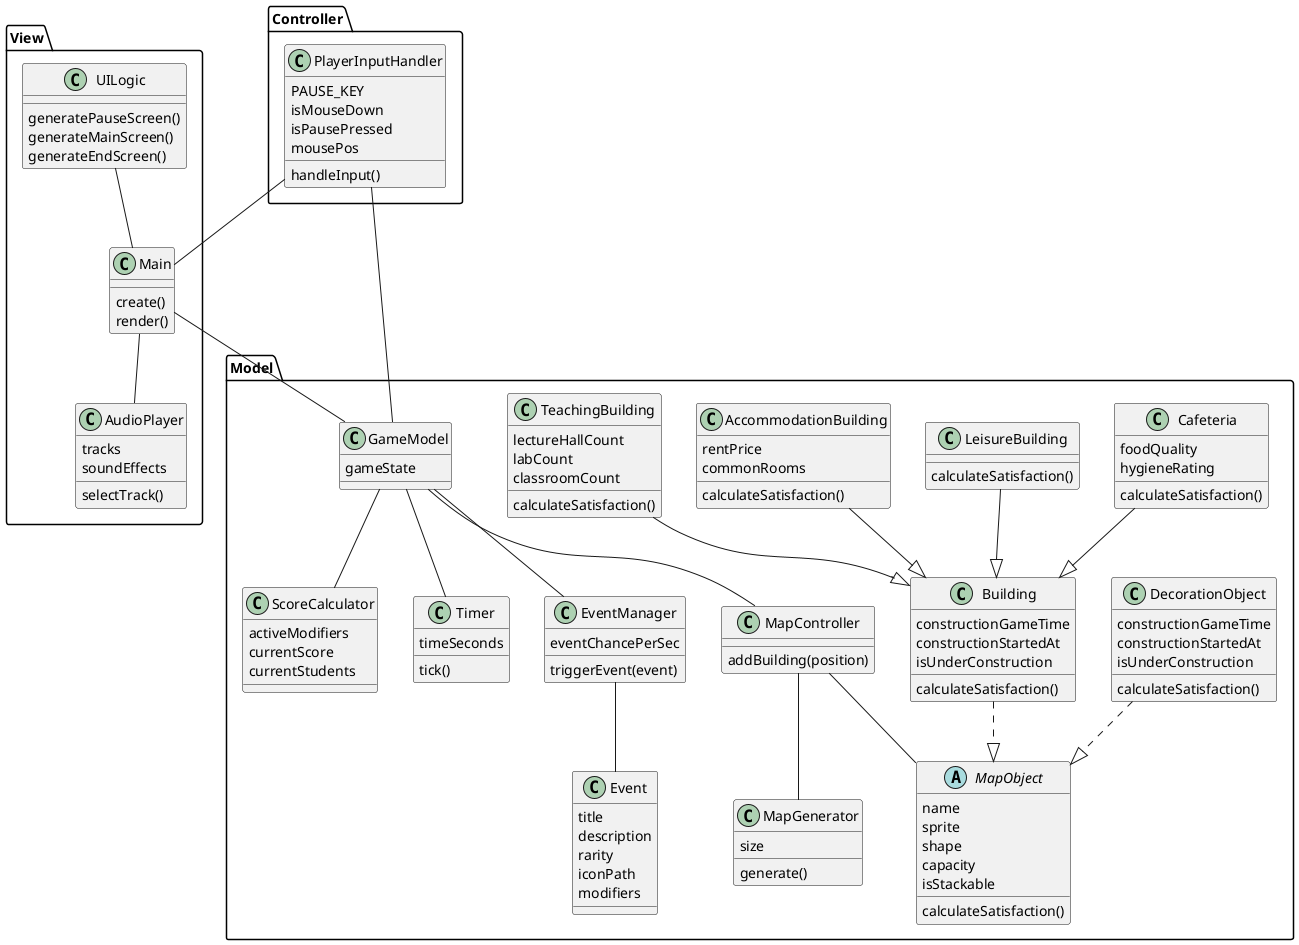 @startuml
Package "Model" {
    class MapController {
        addBuilding(position)
    }
    class MapGenerator {
        size
        generate()
    }
    class Building {
        constructionGameTime
        constructionStartedAt
        isUnderConstruction
        calculateSatisfaction()
    }
    class DecorationObject {
        constructionGameTime
        constructionStartedAt
        isUnderConstruction
        calculateSatisfaction()
    }
    class LeisureBuilding {

        calculateSatisfaction()
    }
    class AccommodationBuilding {
        rentPrice
        commonRooms
        calculateSatisfaction()
    }
    class TeachingBuilding {
        lectureHallCount
        labCount
        classroomCount

        calculateSatisfaction()
    }
    class Cafeteria {
        foodQuality
        hygieneRating
        calculateSatisfaction()
    }
    abstract class MapObject {
        name
        sprite
        shape
        capacity
        isStackable
        calculateSatisfaction()
    }
    class EventManager {
        eventChancePerSec
        triggerEvent(event)
    }
    class Event {
        title
        description
        rarity
        iconPath
        modifiers
    }
    class ScoreCalculator {
        activeModifiers
        currentScore
        currentStudents
    }
    class Timer {
        timeSeconds
        tick()
    }
    class GameModel {
        gameState
    }
}
Package "View" {
    class Main {
        create()
        render()
    }
    class AudioPlayer {
        tracks
        soundEffects
        selectTrack()
    }
    class UILogic {
        generatePauseScreen()
        generateMainScreen()
        generateEndScreen()
    }
}
Package "Controller" {
    class PlayerInputHandler {
        PAUSE_KEY
        isMouseDown
        isPausePressed
        mousePos
        handleInput()
    }
}

Building ..|> MapObject
DecorationObject ..|> MapObject
LeisureBuilding --|> Building
AccommodationBuilding --|> Building
TeachingBuilding --|> Building
Cafeteria --|> Building

MapController -- MapGenerator
MapController -- MapObject

Main -- GameModel
Main -- AudioPlayer

PlayerInputHandler -- GameModel
PlayerInputHandler -- Main

UILogic -- Main

GameModel -- Timer
GameModel -- ScoreCalculator
GameModel -- EventManager
GameModel -- MapController

EventManager -- Event

@enduml
